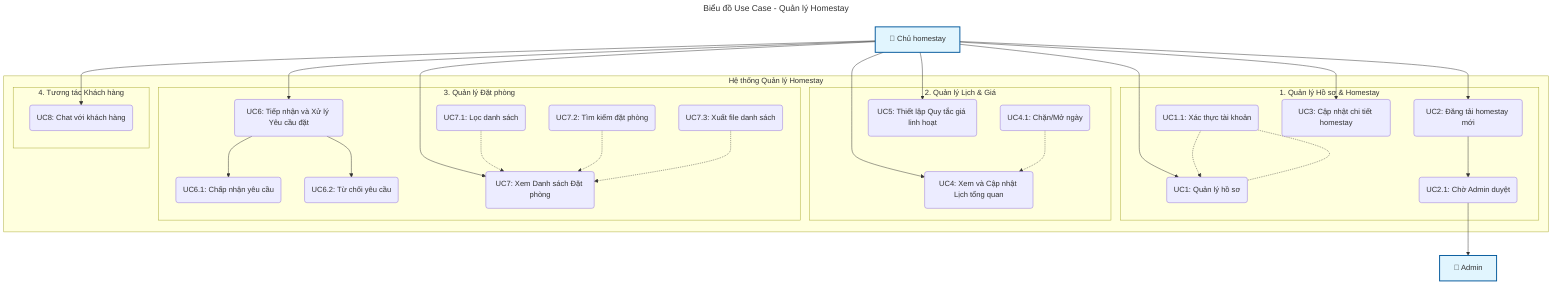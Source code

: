 ---
title: Biểu đồ Use Case - Quản lý Homestay
---
graph TD
    %% Define Actors
    Host["👤 Chủ homestay"]
    Admin["👤 Admin"]

    %% Main System Boundary
    subgraph "Hệ thống Quản lý Homestay"
        
        %% Subgraph for Profile & Listing Management
        subgraph "1. Quản lý Hồ sơ & Homestay"
            UC1("UC1: Quản lý hồ sơ")
            UC1_1("UC1.1: Xác thực tài khoản")
            UC2("UC2: Đăng tải homestay mới")
            UC3("UC3: Cập nhật chi tiết homestay")
            UC2_1("UC2.1: Chờ Admin duyệt")
        end

        %% Subgraph for Calendar & Pricing
        subgraph "2. Quản lý Lịch & Giá"
            UC4("UC4: Xem và Cập nhật Lịch tổng quan")
            UC4_1("UC4.1: Chặn/Mở ngày")
            UC5("UC5: Thiết lập Quy tắc giá linh hoạt")
        end

        %% Subgraph for Booking Management
        subgraph "3. Quản lý Đặt phòng"
            UC6("UC6: Tiếp nhận và Xử lý Yêu cầu đặt")
            UC6_1("UC6.1: Chấp nhận yêu cầu")
            UC6_2("UC6.2: Từ chối yêu cầu")
            UC7("UC7: Xem Danh sách Đặt phòng")
            UC7_1("UC7.1: Lọc danh sách")
            UC7_2("UC7.2: Tìm kiếm đặt phòng")
            UC7_3("UC7.3: Xuất file danh sách")
        end
        
        %% Subgraph for Customer Interaction
        subgraph "4. Tương tác Khách hàng"
            UC8("UC8: Chat với khách hàng")
        end
    end

    %% Define Actor to Use Case relationships
    Host --> UC1
    Host --> UC2
    Host --> UC3
    Host --> UC4
    Host --> UC5
    Host --> UC6
    Host --> UC7
    Host --> UC8

    %% Define Use Case relationships (include/extend)
    
    %% Profile & Listing
    UC1_1 -.-> UC1
    UC1_1 -.- UC1
    UC2 --> UC2_1
    UC2_1 --> Admin

    %% Calendar & Pricing
    UC4_1 -.-> UC4

    %% Booking Management
    UC6 --> UC6_1
    UC6 --> UC6_2
    UC7_1 -.-> UC7
    UC7_2 -.-> UC7
    UC7_3 -.-> UC7

    %% Style actors differently
    classDef actor fill:#e1f5fe,stroke:#01579b,stroke-width:2px
    class Host,Admin actor